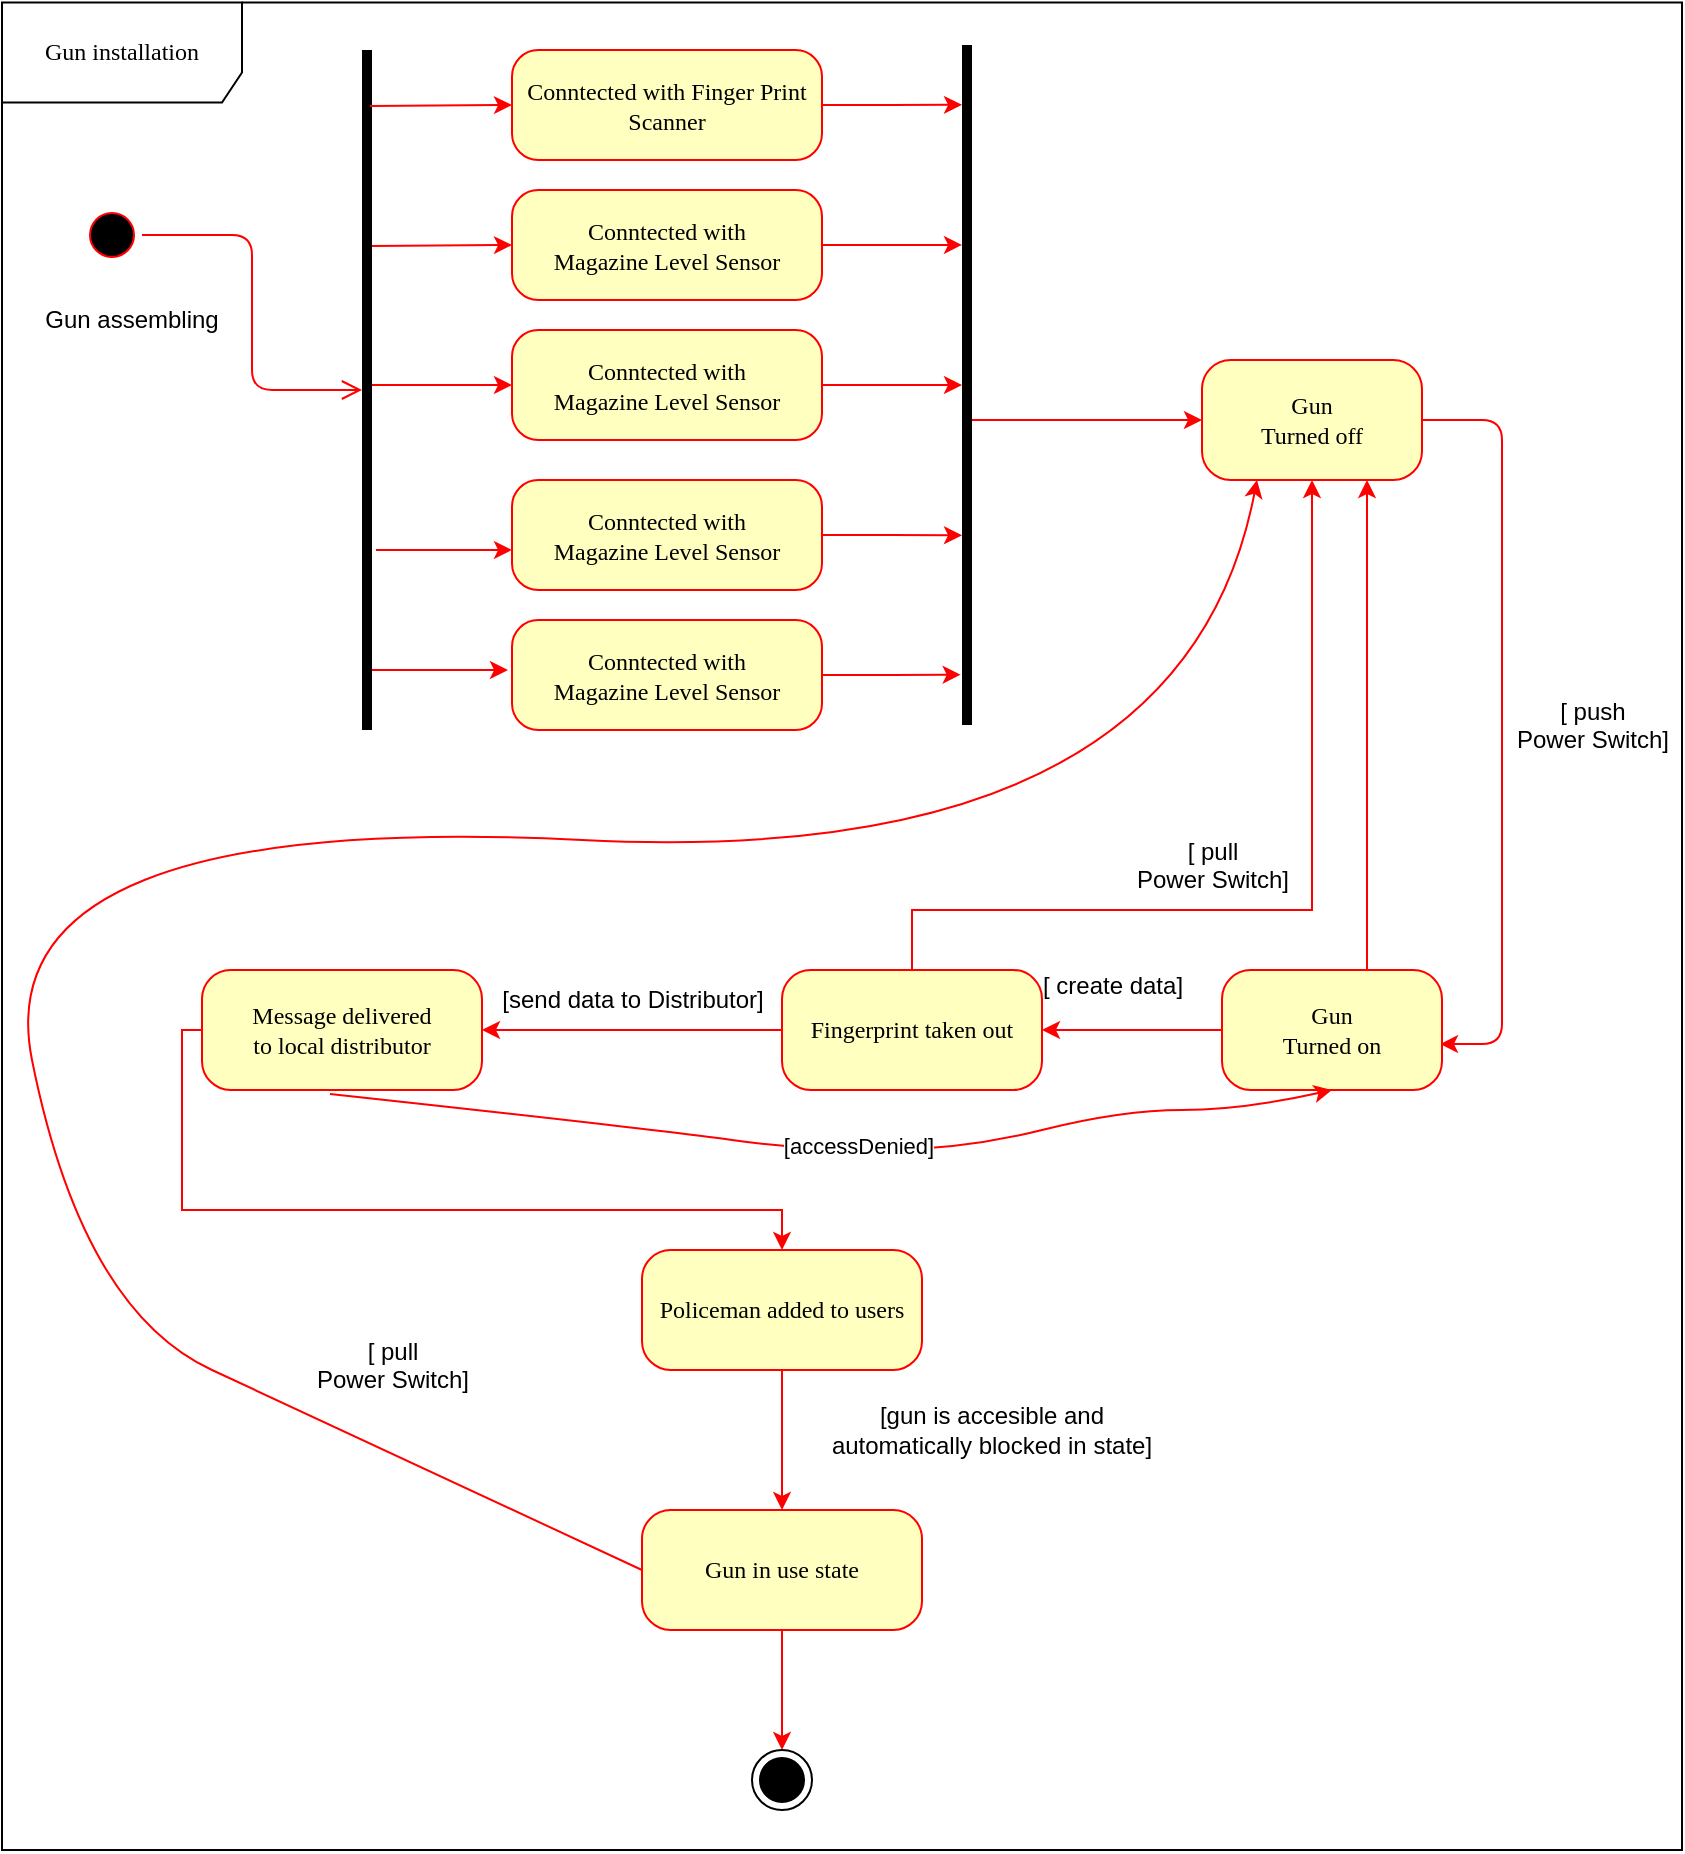 <mxfile version="13.10.9" type="github">
  <diagram name="Page-1" id="58cdce13-f638-feb5-8d6f-7d28b1aa9fa0">
    <mxGraphModel dx="942" dy="527" grid="1" gridSize="10" guides="1" tooltips="1" connect="1" arrows="1" fold="1" page="1" pageScale="1" pageWidth="850" pageHeight="1100" background="#ffffff" math="0" shadow="0">
      <root>
        <mxCell id="0" />
        <mxCell id="1" parent="0" />
        <mxCell id="382b91b5511bd0f7-1" value="" style="ellipse;html=1;shape=startState;fillColor=#000000;strokeColor=#ff0000;rounded=1;shadow=0;comic=0;labelBackgroundColor=none;fontFamily=Verdana;fontSize=12;fontColor=#000000;align=center;direction=south;" parent="1" vertex="1">
          <mxGeometry x="50" y="117.5" width="30" height="30" as="geometry" />
        </mxCell>
        <mxCell id="2a3bc250acf0617d-8" value="Gun installation" style="shape=umlFrame;whiteSpace=wrap;html=1;rounded=1;shadow=0;comic=0;labelBackgroundColor=none;strokeWidth=1;fontFamily=Verdana;fontSize=12;align=center;width=120;height=50;" parent="1" vertex="1">
          <mxGeometry x="10" y="16.25" width="840" height="923.75" as="geometry" />
        </mxCell>
        <mxCell id="aduVR0IKgrhrelH6BX9p-2" value="Gun assembling" style="text;html=1;strokeColor=none;fillColor=none;align=center;verticalAlign=middle;whiteSpace=wrap;rounded=0;" vertex="1" parent="1">
          <mxGeometry x="20" y="165" width="110" height="20" as="geometry" />
        </mxCell>
        <mxCell id="aduVR0IKgrhrelH6BX9p-11" value="" style="edgeStyle=orthogonalEdgeStyle;rounded=0;orthogonalLoop=1;jettySize=auto;html=1;strokeColor=#FF0000;entryX=0;entryY=0.5;entryDx=0;entryDy=0;" edge="1" parent="1" source="aduVR0IKgrhrelH6BX9p-3" target="aduVR0IKgrhrelH6BX9p-10">
          <mxGeometry relative="1" as="geometry">
            <mxPoint x="198" y="208" as="sourcePoint" />
            <Array as="points">
              <mxPoint x="198" y="208" />
            </Array>
          </mxGeometry>
        </mxCell>
        <mxCell id="aduVR0IKgrhrelH6BX9p-3" value="" style="html=1;points=[];perimeter=orthogonalPerimeter;fillColor=#000000;strokeColor=none;" vertex="1" parent="1">
          <mxGeometry x="190" y="40" width="5" height="340" as="geometry" />
        </mxCell>
        <mxCell id="aduVR0IKgrhrelH6BX9p-4" style="edgeStyle=orthogonalEdgeStyle;html=1;labelBackgroundColor=none;endArrow=open;endSize=8;strokeColor=#ff0000;fontFamily=Verdana;fontSize=12;align=left;" edge="1" parent="1" source="382b91b5511bd0f7-1" target="aduVR0IKgrhrelH6BX9p-3">
          <mxGeometry relative="1" as="geometry">
            <mxPoint x="65" y="150" as="sourcePoint" />
            <mxPoint x="230" y="150" as="targetPoint" />
          </mxGeometry>
        </mxCell>
        <mxCell id="aduVR0IKgrhrelH6BX9p-21" style="edgeStyle=orthogonalEdgeStyle;rounded=0;orthogonalLoop=1;jettySize=auto;html=1;entryX=0;entryY=0.088;entryDx=0;entryDy=0;entryPerimeter=0;strokeColor=#FF0000;" edge="1" parent="1" source="aduVR0IKgrhrelH6BX9p-6" target="aduVR0IKgrhrelH6BX9p-18">
          <mxGeometry relative="1" as="geometry" />
        </mxCell>
        <mxCell id="aduVR0IKgrhrelH6BX9p-6" value="Conntected with Finger Print Scanner" style="rounded=1;whiteSpace=wrap;html=1;arcSize=24;fillColor=#ffffc0;strokeColor=#ff0000;shadow=0;comic=0;labelBackgroundColor=none;fontFamily=Verdana;fontSize=12;fontColor=#000000;align=center;" vertex="1" parent="1">
          <mxGeometry x="265" y="40" width="155" height="55" as="geometry" />
        </mxCell>
        <mxCell id="aduVR0IKgrhrelH6BX9p-7" value="" style="endArrow=classic;html=1;entryX=0;entryY=0.5;entryDx=0;entryDy=0;strokeColor=#FF0000;" edge="1" parent="1" target="aduVR0IKgrhrelH6BX9p-6">
          <mxGeometry width="50" height="50" relative="1" as="geometry">
            <mxPoint x="194" y="68" as="sourcePoint" />
            <mxPoint x="330" y="140" as="targetPoint" />
          </mxGeometry>
        </mxCell>
        <mxCell id="aduVR0IKgrhrelH6BX9p-20" style="edgeStyle=orthogonalEdgeStyle;rounded=0;orthogonalLoop=1;jettySize=auto;html=1;entryX=0;entryY=0.294;entryDx=0;entryDy=0;entryPerimeter=0;strokeColor=#FF0000;" edge="1" parent="1" source="aduVR0IKgrhrelH6BX9p-8" target="aduVR0IKgrhrelH6BX9p-18">
          <mxGeometry relative="1" as="geometry" />
        </mxCell>
        <mxCell id="aduVR0IKgrhrelH6BX9p-8" value="&lt;div&gt;Conntected with&lt;/div&gt;&lt;div&gt;Magazine Level Sensor&lt;br&gt; &lt;/div&gt;" style="rounded=1;whiteSpace=wrap;html=1;arcSize=24;fillColor=#ffffc0;strokeColor=#ff0000;shadow=0;comic=0;labelBackgroundColor=none;fontFamily=Verdana;fontSize=12;fontColor=#000000;align=center;" vertex="1" parent="1">
          <mxGeometry x="265" y="110" width="155" height="55" as="geometry" />
        </mxCell>
        <mxCell id="aduVR0IKgrhrelH6BX9p-9" value="" style="endArrow=classic;html=1;entryX=0;entryY=0.5;entryDx=0;entryDy=0;strokeColor=#FF0000;" edge="1" parent="1" target="aduVR0IKgrhrelH6BX9p-8">
          <mxGeometry width="50" height="50" relative="1" as="geometry">
            <mxPoint x="195" y="138" as="sourcePoint" />
            <mxPoint x="265" y="140" as="targetPoint" />
          </mxGeometry>
        </mxCell>
        <mxCell id="aduVR0IKgrhrelH6BX9p-22" style="edgeStyle=orthogonalEdgeStyle;rounded=0;orthogonalLoop=1;jettySize=auto;html=1;strokeColor=#FF0000;" edge="1" parent="1" source="aduVR0IKgrhrelH6BX9p-10" target="aduVR0IKgrhrelH6BX9p-18">
          <mxGeometry relative="1" as="geometry" />
        </mxCell>
        <mxCell id="aduVR0IKgrhrelH6BX9p-10" value="&lt;div&gt;Conntected with&lt;/div&gt;&lt;div&gt;Magazine Level Sensor&lt;br&gt; &lt;/div&gt;" style="rounded=1;whiteSpace=wrap;html=1;arcSize=24;fillColor=#ffffc0;strokeColor=#ff0000;shadow=0;comic=0;labelBackgroundColor=none;fontFamily=Verdana;fontSize=12;fontColor=#000000;align=center;" vertex="1" parent="1">
          <mxGeometry x="265" y="180" width="155" height="55" as="geometry" />
        </mxCell>
        <mxCell id="aduVR0IKgrhrelH6BX9p-23" style="edgeStyle=orthogonalEdgeStyle;rounded=0;orthogonalLoop=1;jettySize=auto;html=1;entryX=0;entryY=0.721;entryDx=0;entryDy=0;entryPerimeter=0;strokeColor=#FF0000;" edge="1" parent="1" source="aduVR0IKgrhrelH6BX9p-12" target="aduVR0IKgrhrelH6BX9p-18">
          <mxGeometry relative="1" as="geometry" />
        </mxCell>
        <mxCell id="aduVR0IKgrhrelH6BX9p-12" value="&lt;div&gt;Conntected with&lt;/div&gt;&lt;div&gt;Magazine Level Sensor&lt;br&gt; &lt;/div&gt;" style="rounded=1;whiteSpace=wrap;html=1;arcSize=24;fillColor=#ffffc0;strokeColor=#ff0000;shadow=0;comic=0;labelBackgroundColor=none;fontFamily=Verdana;fontSize=12;fontColor=#000000;align=center;" vertex="1" parent="1">
          <mxGeometry x="265" y="255" width="155" height="55" as="geometry" />
        </mxCell>
        <mxCell id="aduVR0IKgrhrelH6BX9p-14" value="" style="endArrow=classic;html=1;strokeColor=#FF0000;entryX=0;entryY=0.636;entryDx=0;entryDy=0;entryPerimeter=0;" edge="1" parent="1" target="aduVR0IKgrhrelH6BX9p-12">
          <mxGeometry width="50" height="50" relative="1" as="geometry">
            <mxPoint x="197" y="290" as="sourcePoint" />
            <mxPoint x="230" y="370" as="targetPoint" />
          </mxGeometry>
        </mxCell>
        <mxCell id="aduVR0IKgrhrelH6BX9p-15" value="" style="endArrow=classic;html=1;strokeColor=#FF0000;" edge="1" parent="1">
          <mxGeometry width="50" height="50" relative="1" as="geometry">
            <mxPoint x="195" y="350.02" as="sourcePoint" />
            <mxPoint x="263" y="350" as="targetPoint" />
          </mxGeometry>
        </mxCell>
        <mxCell id="aduVR0IKgrhrelH6BX9p-24" style="edgeStyle=orthogonalEdgeStyle;rounded=0;orthogonalLoop=1;jettySize=auto;html=1;entryX=-0.133;entryY=0.926;entryDx=0;entryDy=0;entryPerimeter=0;strokeColor=#FF0000;" edge="1" parent="1" source="aduVR0IKgrhrelH6BX9p-16" target="aduVR0IKgrhrelH6BX9p-18">
          <mxGeometry relative="1" as="geometry" />
        </mxCell>
        <mxCell id="aduVR0IKgrhrelH6BX9p-16" value="&lt;div&gt;Conntected with&lt;/div&gt;&lt;div&gt;Magazine Level Sensor&lt;br&gt; &lt;/div&gt;" style="rounded=1;whiteSpace=wrap;html=1;arcSize=24;fillColor=#ffffc0;strokeColor=#ff0000;shadow=0;comic=0;labelBackgroundColor=none;fontFamily=Verdana;fontSize=12;fontColor=#000000;align=center;" vertex="1" parent="1">
          <mxGeometry x="265" y="325" width="155" height="55" as="geometry" />
        </mxCell>
        <mxCell id="aduVR0IKgrhrelH6BX9p-25" style="edgeStyle=orthogonalEdgeStyle;rounded=0;orthogonalLoop=1;jettySize=auto;html=1;strokeColor=#FF0000;entryX=0;entryY=0.5;entryDx=0;entryDy=0;" edge="1" parent="1" source="aduVR0IKgrhrelH6BX9p-18" target="aduVR0IKgrhrelH6BX9p-27">
          <mxGeometry relative="1" as="geometry">
            <mxPoint x="630" y="207.5" as="targetPoint" />
            <Array as="points">
              <mxPoint x="530" y="225" />
              <mxPoint x="530" y="225" />
            </Array>
          </mxGeometry>
        </mxCell>
        <mxCell id="aduVR0IKgrhrelH6BX9p-18" value="" style="html=1;points=[];perimeter=orthogonalPerimeter;fillColor=#000000;strokeColor=none;" vertex="1" parent="1">
          <mxGeometry x="490" y="37.5" width="5" height="340" as="geometry" />
        </mxCell>
        <mxCell id="aduVR0IKgrhrelH6BX9p-27" value="&lt;div&gt;Gun&lt;/div&gt;&lt;div&gt;Turned off&lt;br&gt;&lt;/div&gt;" style="rounded=1;whiteSpace=wrap;html=1;arcSize=24;fillColor=#ffffc0;strokeColor=#ff0000;shadow=0;comic=0;labelBackgroundColor=none;fontFamily=Verdana;fontSize=12;fontColor=#000000;align=center;" vertex="1" parent="1">
          <mxGeometry x="610" y="195" width="110" height="60" as="geometry" />
        </mxCell>
        <mxCell id="aduVR0IKgrhrelH6BX9p-29" value="" style="edgeStyle=elbowEdgeStyle;elbow=vertical;endArrow=classic;html=1;strokeColor=#FF0000;exitX=1;exitY=0.5;exitDx=0;exitDy=0;entryX=0.991;entryY=0.617;entryDx=0;entryDy=0;entryPerimeter=0;" edge="1" parent="1" source="aduVR0IKgrhrelH6BX9p-27" target="aduVR0IKgrhrelH6BX9p-33">
          <mxGeometry width="50" height="50" relative="1" as="geometry">
            <mxPoint x="690" y="380" as="sourcePoint" />
            <mxPoint x="725" y="450" as="targetPoint" />
            <Array as="points">
              <mxPoint x="760" y="350" />
              <mxPoint x="820" y="225" />
              <mxPoint x="770" y="290" />
            </Array>
          </mxGeometry>
        </mxCell>
        <mxCell id="aduVR0IKgrhrelH6BX9p-40" style="edgeStyle=orthogonalEdgeStyle;rounded=0;orthogonalLoop=1;jettySize=auto;html=1;strokeColor=#FF0000;entryX=1;entryY=0.5;entryDx=0;entryDy=0;" edge="1" parent="1" source="aduVR0IKgrhrelH6BX9p-33" target="aduVR0IKgrhrelH6BX9p-41">
          <mxGeometry relative="1" as="geometry">
            <mxPoint x="530" y="530" as="targetPoint" />
          </mxGeometry>
        </mxCell>
        <mxCell id="aduVR0IKgrhrelH6BX9p-33" value="&lt;div&gt;Gun&lt;/div&gt;&lt;div&gt;Turned on&lt;br&gt;&lt;/div&gt;" style="rounded=1;whiteSpace=wrap;html=1;arcSize=24;fillColor=#ffffc0;strokeColor=#ff0000;shadow=0;comic=0;labelBackgroundColor=none;fontFamily=Verdana;fontSize=12;fontColor=#000000;align=center;" vertex="1" parent="1">
          <mxGeometry x="620" y="500" width="110" height="60" as="geometry" />
        </mxCell>
        <mxCell id="aduVR0IKgrhrelH6BX9p-34" value="&lt;div&gt;[ push &lt;br&gt;&lt;/div&gt;&lt;div&gt;Power Switch]&lt;/div&gt;&lt;div&gt;&lt;br&gt;&lt;/div&gt;" style="text;html=1;align=center;verticalAlign=middle;resizable=0;points=[];autosize=1;" vertex="1" parent="1">
          <mxGeometry x="760" y="360" width="90" height="50" as="geometry" />
        </mxCell>
        <mxCell id="aduVR0IKgrhrelH6BX9p-35" value="&lt;div&gt;[ pull&lt;/div&gt;&lt;div&gt; Power Switch]&lt;/div&gt;&lt;div&gt;&lt;br&gt;&lt;/div&gt;" style="text;html=1;align=center;verticalAlign=middle;resizable=0;points=[];autosize=1;" vertex="1" parent="1">
          <mxGeometry x="570" y="430" width="90" height="50" as="geometry" />
        </mxCell>
        <mxCell id="aduVR0IKgrhrelH6BX9p-37" value="" style="edgeStyle=segmentEdgeStyle;endArrow=classic;html=1;strokeColor=#FF0000;entryX=0.75;entryY=1;entryDx=0;entryDy=0;" edge="1" parent="1" source="aduVR0IKgrhrelH6BX9p-33" target="aduVR0IKgrhrelH6BX9p-27">
          <mxGeometry width="50" height="50" relative="1" as="geometry">
            <mxPoint x="600" y="450" as="sourcePoint" />
            <mxPoint x="650" y="400" as="targetPoint" />
            <Array as="points">
              <mxPoint x="693" y="380" />
            </Array>
          </mxGeometry>
        </mxCell>
        <mxCell id="aduVR0IKgrhrelH6BX9p-45" style="edgeStyle=orthogonalEdgeStyle;rounded=0;orthogonalLoop=1;jettySize=auto;html=1;entryX=0.5;entryY=1;entryDx=0;entryDy=0;strokeColor=#FF0000;exitX=0.5;exitY=0;exitDx=0;exitDy=0;" edge="1" parent="1" source="aduVR0IKgrhrelH6BX9p-41" target="aduVR0IKgrhrelH6BX9p-27">
          <mxGeometry relative="1" as="geometry">
            <mxPoint x="478" y="490" as="sourcePoint" />
            <Array as="points">
              <mxPoint x="465" y="470" />
              <mxPoint x="665" y="470" />
            </Array>
          </mxGeometry>
        </mxCell>
        <mxCell id="aduVR0IKgrhrelH6BX9p-46" style="edgeStyle=orthogonalEdgeStyle;rounded=0;orthogonalLoop=1;jettySize=auto;html=1;strokeColor=#FF0000;entryX=1;entryY=0.5;entryDx=0;entryDy=0;" edge="1" parent="1" source="aduVR0IKgrhrelH6BX9p-41" target="aduVR0IKgrhrelH6BX9p-48">
          <mxGeometry relative="1" as="geometry">
            <mxPoint x="280" y="530" as="targetPoint" />
          </mxGeometry>
        </mxCell>
        <mxCell id="aduVR0IKgrhrelH6BX9p-41" value="Fingerprint taken out" style="rounded=1;whiteSpace=wrap;html=1;arcSize=24;fillColor=#ffffc0;strokeColor=#ff0000;shadow=0;comic=0;labelBackgroundColor=none;fontFamily=Verdana;fontSize=12;fontColor=#000000;align=center;" vertex="1" parent="1">
          <mxGeometry x="400" y="500" width="130" height="60" as="geometry" />
        </mxCell>
        <mxCell id="aduVR0IKgrhrelH6BX9p-42" value="&lt;div&gt;[ create data]&lt;/div&gt;&lt;div&gt;&lt;br&gt;&lt;/div&gt;" style="text;html=1;align=center;verticalAlign=middle;resizable=0;points=[];autosize=1;" vertex="1" parent="1">
          <mxGeometry x="520" y="500" width="90" height="30" as="geometry" />
        </mxCell>
        <mxCell id="aduVR0IKgrhrelH6BX9p-54" style="edgeStyle=orthogonalEdgeStyle;rounded=0;orthogonalLoop=1;jettySize=auto;html=1;strokeColor=#FF0000;entryX=0.5;entryY=0;entryDx=0;entryDy=0;" edge="1" parent="1" source="aduVR0IKgrhrelH6BX9p-48" target="aduVR0IKgrhrelH6BX9p-56">
          <mxGeometry relative="1" as="geometry">
            <mxPoint x="60" y="640" as="targetPoint" />
            <Array as="points">
              <mxPoint x="100" y="530" />
              <mxPoint x="100" y="620" />
              <mxPoint x="400" y="620" />
            </Array>
          </mxGeometry>
        </mxCell>
        <mxCell id="aduVR0IKgrhrelH6BX9p-48" value="&lt;div&gt;Message delivered&lt;/div&gt;to local distributor" style="rounded=1;whiteSpace=wrap;html=1;arcSize=24;fillColor=#ffffc0;strokeColor=#ff0000;shadow=0;comic=0;labelBackgroundColor=none;fontFamily=Verdana;fontSize=12;fontColor=#000000;align=center;" vertex="1" parent="1">
          <mxGeometry x="110" y="500" width="140" height="60" as="geometry" />
        </mxCell>
        <mxCell id="aduVR0IKgrhrelH6BX9p-49" value="[send data to Distributor]" style="text;html=1;align=center;verticalAlign=middle;resizable=0;points=[];autosize=1;" vertex="1" parent="1">
          <mxGeometry x="250" y="505" width="150" height="20" as="geometry" />
        </mxCell>
        <mxCell id="aduVR0IKgrhrelH6BX9p-51" value="" style="curved=1;endArrow=classic;html=1;strokeColor=#FF0000;entryX=0.5;entryY=1;entryDx=0;entryDy=0;exitX=0.457;exitY=1.033;exitDx=0;exitDy=0;exitPerimeter=0;" edge="1" parent="1" source="aduVR0IKgrhrelH6BX9p-48" target="aduVR0IKgrhrelH6BX9p-33">
          <mxGeometry width="50" height="50" relative="1" as="geometry">
            <mxPoint x="320" y="720" as="sourcePoint" />
            <mxPoint x="370" y="670" as="targetPoint" />
            <Array as="points">
              <mxPoint x="340" y="580" />
              <mxPoint x="410" y="590" />
              <mxPoint x="490" y="590" />
              <mxPoint x="570" y="570" />
              <mxPoint x="630" y="570" />
            </Array>
          </mxGeometry>
        </mxCell>
        <mxCell id="aduVR0IKgrhrelH6BX9p-52" value="[accessDenied]" style="edgeLabel;html=1;align=center;verticalAlign=middle;resizable=0;points=[];" vertex="1" connectable="0" parent="aduVR0IKgrhrelH6BX9p-51">
          <mxGeometry x="0.048" y="2" relative="1" as="geometry">
            <mxPoint as="offset" />
          </mxGeometry>
        </mxCell>
        <mxCell id="aduVR0IKgrhrelH6BX9p-59" style="edgeStyle=orthogonalEdgeStyle;rounded=0;orthogonalLoop=1;jettySize=auto;html=1;strokeColor=#FF0000;" edge="1" parent="1" source="aduVR0IKgrhrelH6BX9p-56" target="aduVR0IKgrhrelH6BX9p-57">
          <mxGeometry relative="1" as="geometry" />
        </mxCell>
        <mxCell id="aduVR0IKgrhrelH6BX9p-56" value="Policeman added to users" style="rounded=1;whiteSpace=wrap;html=1;arcSize=24;fillColor=#ffffc0;strokeColor=#ff0000;shadow=0;comic=0;labelBackgroundColor=none;fontFamily=Verdana;fontSize=12;fontColor=#000000;align=center;" vertex="1" parent="1">
          <mxGeometry x="330" y="640" width="140" height="60" as="geometry" />
        </mxCell>
        <mxCell id="aduVR0IKgrhrelH6BX9p-63" style="edgeStyle=orthogonalEdgeStyle;rounded=0;orthogonalLoop=1;jettySize=auto;html=1;strokeColor=#FF0000;" edge="1" parent="1" source="aduVR0IKgrhrelH6BX9p-57">
          <mxGeometry relative="1" as="geometry">
            <mxPoint x="400" y="890" as="targetPoint" />
          </mxGeometry>
        </mxCell>
        <mxCell id="aduVR0IKgrhrelH6BX9p-57" value="Gun in use state" style="rounded=1;whiteSpace=wrap;html=1;arcSize=24;fillColor=#ffffc0;strokeColor=#ff0000;shadow=0;comic=0;labelBackgroundColor=none;fontFamily=Verdana;fontSize=12;fontColor=#000000;align=center;" vertex="1" parent="1">
          <mxGeometry x="330" y="770" width="140" height="60" as="geometry" />
        </mxCell>
        <mxCell id="aduVR0IKgrhrelH6BX9p-60" value="[gun is accesible and automatically blocked in state]" style="text;html=1;strokeColor=none;fillColor=none;align=center;verticalAlign=middle;whiteSpace=wrap;rounded=0;" vertex="1" parent="1">
          <mxGeometry x="420" y="720" width="170" height="20" as="geometry" />
        </mxCell>
        <mxCell id="aduVR0IKgrhrelH6BX9p-61" value="" style="curved=1;endArrow=classic;html=1;strokeColor=#FF0000;exitX=0;exitY=0.5;exitDx=0;exitDy=0;entryX=0.25;entryY=1;entryDx=0;entryDy=0;" edge="1" parent="1" source="aduVR0IKgrhrelH6BX9p-57" target="aduVR0IKgrhrelH6BX9p-27">
          <mxGeometry width="50" height="50" relative="1" as="geometry">
            <mxPoint x="100" y="750" as="sourcePoint" />
            <mxPoint x="50" y="500" as="targetPoint" />
            <Array as="points">
              <mxPoint x="180" y="730" />
              <mxPoint x="50" y="670" />
              <mxPoint y="420" />
              <mxPoint x="600" y="450" />
            </Array>
          </mxGeometry>
        </mxCell>
        <mxCell id="aduVR0IKgrhrelH6BX9p-62" value="&lt;div&gt;[ pull&lt;/div&gt;&lt;div&gt; Power Switch]&lt;/div&gt;&lt;div&gt;&lt;br&gt;&lt;/div&gt;" style="text;html=1;align=center;verticalAlign=middle;resizable=0;points=[];autosize=1;" vertex="1" parent="1">
          <mxGeometry x="160" y="680" width="90" height="50" as="geometry" />
        </mxCell>
        <mxCell id="aduVR0IKgrhrelH6BX9p-64" value="" style="ellipse;html=1;shape=endState;fillColor=#000000;strokeColor=#000000;" vertex="1" parent="1">
          <mxGeometry x="385" y="890" width="30" height="30" as="geometry" />
        </mxCell>
      </root>
    </mxGraphModel>
  </diagram>
</mxfile>
